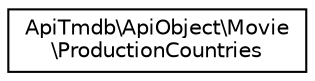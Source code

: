 digraph "Graphical Class Hierarchy"
{
  edge [fontname="Helvetica",fontsize="10",labelfontname="Helvetica",labelfontsize="10"];
  node [fontname="Helvetica",fontsize="10",shape=record];
  rankdir="LR";
  Node0 [label="ApiTmdb\\ApiObject\\Movie\l\\ProductionCountries",height=0.2,width=0.4,color="black", fillcolor="white", style="filled",URL="$classApiTmdb_1_1ApiObject_1_1Movie_1_1ProductionCountries.html"];
}
